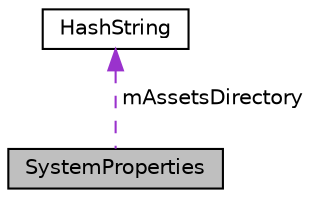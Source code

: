 digraph "SystemProperties"
{
  edge [fontname="Helvetica",fontsize="10",labelfontname="Helvetica",labelfontsize="10"];
  node [fontname="Helvetica",fontsize="10",shape=record];
  Node1 [label="SystemProperties",height=0.2,width=0.4,color="black", fillcolor="grey75", style="filled", fontcolor="black"];
  Node2 -> Node1 [dir="back",color="darkorchid3",fontsize="10",style="dashed",label=" mAssetsDirectory" ,fontname="Helvetica"];
  Node2 [label="HashString",height=0.2,width=0.4,color="black", fillcolor="white", style="filled",URL="$classHashString.html"];
}
